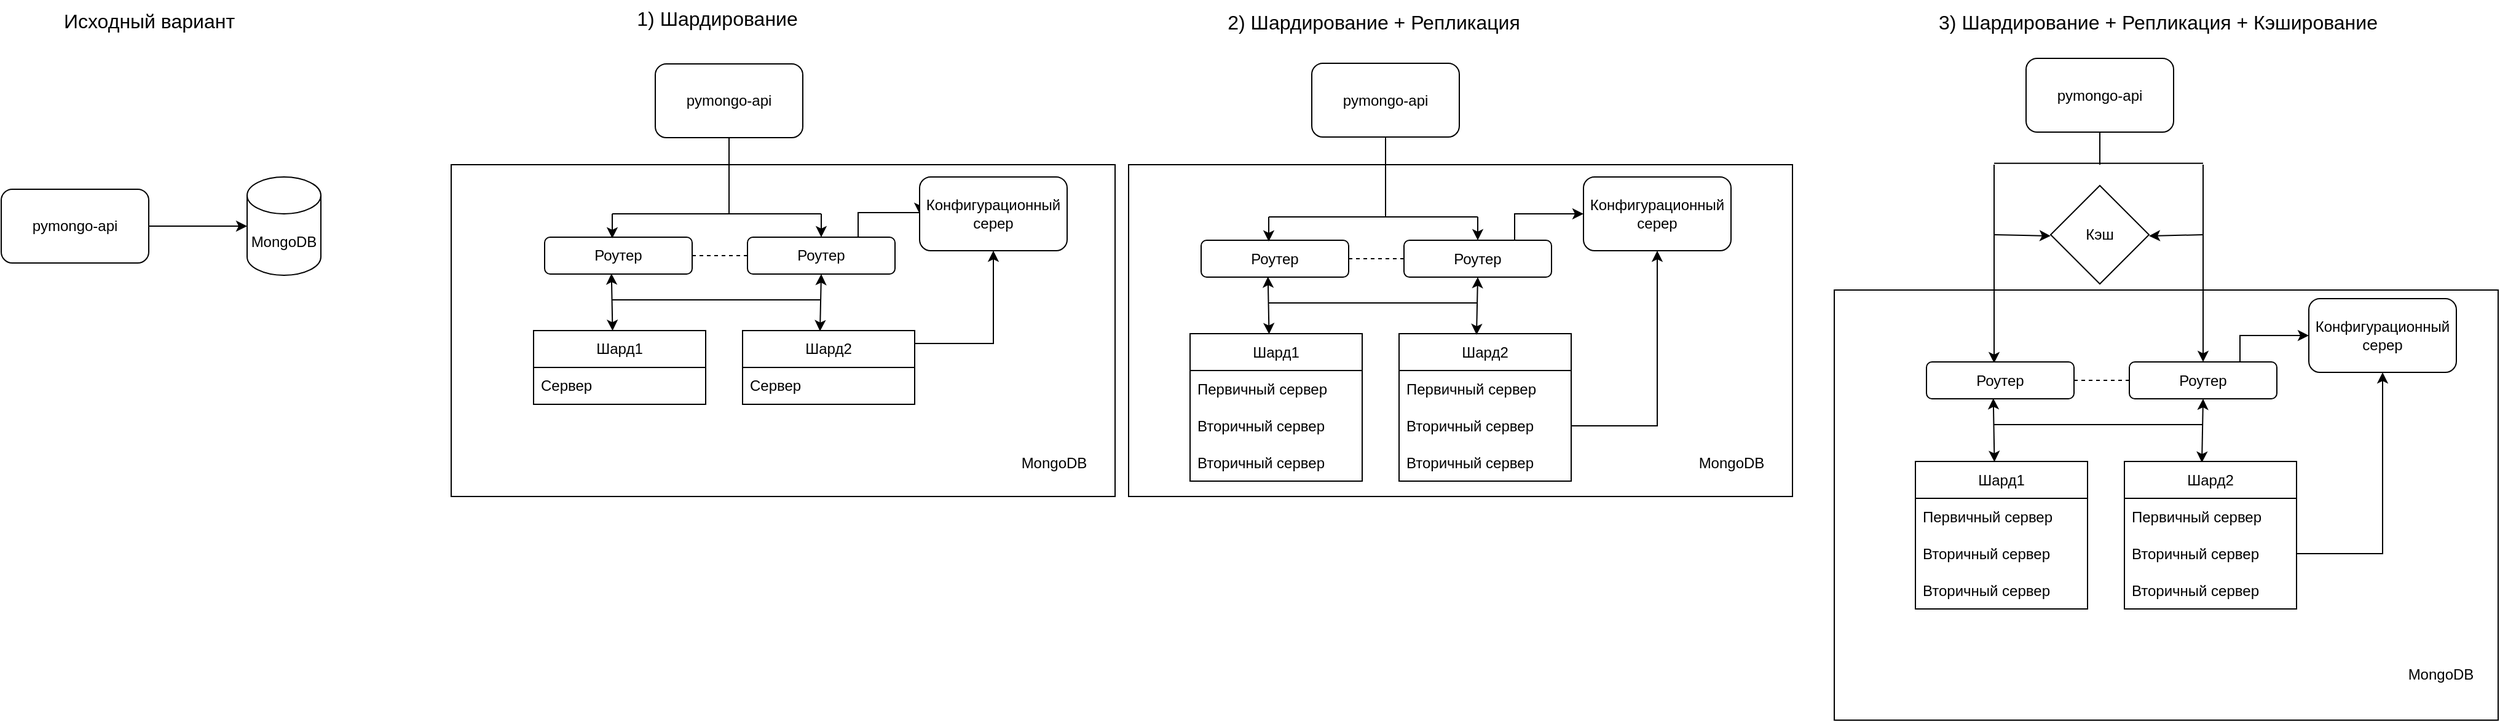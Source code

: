 <mxfile version="25.0.2">
  <diagram name="Page-1" id="-H_mtQnk-PTXWXPvYvuk">
    <mxGraphModel dx="1220" dy="731" grid="1" gridSize="10" guides="1" tooltips="1" connect="1" arrows="1" fold="1" page="1" pageScale="1" pageWidth="1169" pageHeight="827" math="0" shadow="0">
      <root>
        <mxCell id="0" />
        <mxCell id="1" parent="0" />
        <mxCell id="dd4mKdC5AhzpkrPQ3hBB-66" value="" style="rounded=0;whiteSpace=wrap;html=1;" vertex="1" parent="1">
          <mxGeometry x="1754" y="372" width="540" height="350" as="geometry" />
        </mxCell>
        <mxCell id="dd4mKdC5AhzpkrPQ3hBB-54" value="" style="rounded=0;whiteSpace=wrap;html=1;" vertex="1" parent="1">
          <mxGeometry x="629" y="270" width="540" height="270" as="geometry" />
        </mxCell>
        <mxCell id="dd4mKdC5AhzpkrPQ3hBB-55" value="MongoDB" style="text;html=1;align=center;verticalAlign=middle;resizable=0;points=[];autosize=1;strokeColor=none;fillColor=none;" vertex="1" parent="1">
          <mxGeometry x="1079" y="497.5" width="80" height="30" as="geometry" />
        </mxCell>
        <mxCell id="dd4mKdC5AhzpkrPQ3hBB-52" value="" style="rounded=0;whiteSpace=wrap;html=1;" vertex="1" parent="1">
          <mxGeometry x="1180" y="270" width="540" height="270" as="geometry" />
        </mxCell>
        <mxCell id="zA23MoTUsTF4_91t8viU-2" value="MongoDB" style="shape=cylinder3;whiteSpace=wrap;html=1;boundedLbl=1;backgroundOutline=1;size=15;" parent="1" vertex="1">
          <mxGeometry x="463" y="280" width="60" height="80" as="geometry" />
        </mxCell>
        <mxCell id="zA23MoTUsTF4_91t8viU-3" value="pymongo-api" style="rounded=1;whiteSpace=wrap;html=1;" parent="1" vertex="1">
          <mxGeometry x="263" y="290" width="120" height="60" as="geometry" />
        </mxCell>
        <mxCell id="zA23MoTUsTF4_91t8viU-4" style="edgeStyle=orthogonalEdgeStyle;rounded=0;orthogonalLoop=1;jettySize=auto;html=1;exitX=1;exitY=0.5;exitDx=0;exitDy=0;entryX=0;entryY=0.5;entryDx=0;entryDy=0;entryPerimeter=0;" parent="1" source="zA23MoTUsTF4_91t8viU-3" target="zA23MoTUsTF4_91t8viU-2" edge="1">
          <mxGeometry relative="1" as="geometry" />
        </mxCell>
        <mxCell id="dd4mKdC5AhzpkrPQ3hBB-1" value="&lt;span style=&quot;font-size: 16px;&quot;&gt;Исходный вариант&lt;/span&gt;" style="text;html=1;align=center;verticalAlign=middle;resizable=0;points=[];autosize=1;strokeColor=none;fillColor=none;" vertex="1" parent="1">
          <mxGeometry x="303" y="138" width="160" height="30" as="geometry" />
        </mxCell>
        <mxCell id="dd4mKdC5AhzpkrPQ3hBB-2" value="&lt;span style=&quot;font-size: 16px;&quot;&gt;1) Шардирование&lt;/span&gt;" style="text;html=1;align=center;verticalAlign=middle;resizable=0;points=[];autosize=1;strokeColor=none;fillColor=none;" vertex="1" parent="1">
          <mxGeometry x="770" y="136" width="150" height="30" as="geometry" />
        </mxCell>
        <mxCell id="dd4mKdC5AhzpkrPQ3hBB-24" style="edgeStyle=orthogonalEdgeStyle;rounded=0;orthogonalLoop=1;jettySize=auto;html=1;entryX=0;entryY=0.5;entryDx=0;entryDy=0;exitX=0.75;exitY=0;exitDx=0;exitDy=0;" edge="1" parent="1" source="dd4mKdC5AhzpkrPQ3hBB-5" target="dd4mKdC5AhzpkrPQ3hBB-15">
          <mxGeometry relative="1" as="geometry">
            <mxPoint x="960" y="270" as="sourcePoint" />
          </mxGeometry>
        </mxCell>
        <mxCell id="dd4mKdC5AhzpkrPQ3hBB-3" value="pymongo-api" style="rounded=1;whiteSpace=wrap;html=1;" vertex="1" parent="1">
          <mxGeometry x="795" y="188" width="120" height="60" as="geometry" />
        </mxCell>
        <mxCell id="dd4mKdC5AhzpkrPQ3hBB-4" value="Роутер" style="rounded=1;whiteSpace=wrap;html=1;" vertex="1" parent="1">
          <mxGeometry x="705" y="329" width="120" height="30" as="geometry" />
        </mxCell>
        <mxCell id="dd4mKdC5AhzpkrPQ3hBB-5" value="Роутер" style="rounded=1;whiteSpace=wrap;html=1;" vertex="1" parent="1">
          <mxGeometry x="870" y="329" width="120" height="30" as="geometry" />
        </mxCell>
        <mxCell id="dd4mKdC5AhzpkrPQ3hBB-6" value="Шард1" style="swimlane;fontStyle=0;childLayout=stackLayout;horizontal=1;startSize=30;horizontalStack=0;resizeParent=1;resizeParentMax=0;resizeLast=0;collapsible=1;marginBottom=0;whiteSpace=wrap;html=1;" vertex="1" parent="1">
          <mxGeometry x="696" y="405" width="140" height="60" as="geometry" />
        </mxCell>
        <mxCell id="dd4mKdC5AhzpkrPQ3hBB-9" value="Сервер" style="text;strokeColor=none;fillColor=none;align=left;verticalAlign=middle;spacingLeft=4;spacingRight=4;overflow=hidden;points=[[0,0.5],[1,0.5]];portConstraint=eastwest;rotatable=0;whiteSpace=wrap;html=1;" vertex="1" parent="dd4mKdC5AhzpkrPQ3hBB-6">
          <mxGeometry y="30" width="140" height="30" as="geometry" />
        </mxCell>
        <mxCell id="dd4mKdC5AhzpkrPQ3hBB-11" value="Шард2" style="swimlane;fontStyle=0;childLayout=stackLayout;horizontal=1;startSize=30;horizontalStack=0;resizeParent=1;resizeParentMax=0;resizeLast=0;collapsible=1;marginBottom=0;whiteSpace=wrap;html=1;" vertex="1" parent="1">
          <mxGeometry x="866" y="405" width="140" height="60" as="geometry" />
        </mxCell>
        <mxCell id="dd4mKdC5AhzpkrPQ3hBB-51" value="Сервер" style="text;strokeColor=none;fillColor=none;align=left;verticalAlign=middle;spacingLeft=4;spacingRight=4;overflow=hidden;points=[[0,0.5],[1,0.5]];portConstraint=eastwest;rotatable=0;whiteSpace=wrap;html=1;" vertex="1" parent="dd4mKdC5AhzpkrPQ3hBB-11">
          <mxGeometry y="30" width="140" height="30" as="geometry" />
        </mxCell>
        <mxCell id="dd4mKdC5AhzpkrPQ3hBB-15" value="Конфигурационный серер" style="rounded=1;whiteSpace=wrap;html=1;" vertex="1" parent="1">
          <mxGeometry x="1010" y="280" width="120" height="60" as="geometry" />
        </mxCell>
        <mxCell id="dd4mKdC5AhzpkrPQ3hBB-16" value="" style="endArrow=none;html=1;rounded=0;" edge="1" parent="1">
          <mxGeometry width="50" height="50" relative="1" as="geometry">
            <mxPoint x="760" y="310" as="sourcePoint" />
            <mxPoint x="930" y="310" as="targetPoint" />
          </mxGeometry>
        </mxCell>
        <mxCell id="dd4mKdC5AhzpkrPQ3hBB-17" value="" style="endArrow=none;dashed=1;html=1;rounded=0;exitX=1;exitY=0.5;exitDx=0;exitDy=0;entryX=0;entryY=0.5;entryDx=0;entryDy=0;" edge="1" parent="1" source="dd4mKdC5AhzpkrPQ3hBB-4" target="dd4mKdC5AhzpkrPQ3hBB-5">
          <mxGeometry width="50" height="50" relative="1" as="geometry">
            <mxPoint x="820" y="410" as="sourcePoint" />
            <mxPoint x="870" y="360" as="targetPoint" />
          </mxGeometry>
        </mxCell>
        <mxCell id="dd4mKdC5AhzpkrPQ3hBB-18" value="" style="endArrow=classic;html=1;rounded=0;" edge="1" parent="1" target="dd4mKdC5AhzpkrPQ3hBB-5">
          <mxGeometry width="50" height="50" relative="1" as="geometry">
            <mxPoint x="930" y="310" as="sourcePoint" />
            <mxPoint x="870" y="360" as="targetPoint" />
          </mxGeometry>
        </mxCell>
        <mxCell id="dd4mKdC5AhzpkrPQ3hBB-19" value="" style="endArrow=classic;html=1;rounded=0;" edge="1" parent="1">
          <mxGeometry width="50" height="50" relative="1" as="geometry">
            <mxPoint x="760" y="310" as="sourcePoint" />
            <mxPoint x="760" y="330" as="targetPoint" />
          </mxGeometry>
        </mxCell>
        <mxCell id="dd4mKdC5AhzpkrPQ3hBB-20" value="" style="endArrow=none;html=1;rounded=0;entryX=0.5;entryY=1;entryDx=0;entryDy=0;" edge="1" parent="1" target="dd4mKdC5AhzpkrPQ3hBB-3">
          <mxGeometry width="50" height="50" relative="1" as="geometry">
            <mxPoint x="855" y="310" as="sourcePoint" />
            <mxPoint x="870" y="360" as="targetPoint" />
          </mxGeometry>
        </mxCell>
        <mxCell id="dd4mKdC5AhzpkrPQ3hBB-22" style="edgeStyle=orthogonalEdgeStyle;rounded=0;orthogonalLoop=1;jettySize=auto;html=1;exitX=0.997;exitY=0.175;exitDx=0;exitDy=0;entryX=0.5;entryY=1;entryDx=0;entryDy=0;exitPerimeter=0;" edge="1" parent="1" source="dd4mKdC5AhzpkrPQ3hBB-11" target="dd4mKdC5AhzpkrPQ3hBB-15">
          <mxGeometry relative="1" as="geometry" />
        </mxCell>
        <mxCell id="dd4mKdC5AhzpkrPQ3hBB-25" value="" style="endArrow=classic;html=1;rounded=0;exitX=0.453;exitY=0.987;exitDx=0;exitDy=0;entryX=0.459;entryY=0.003;entryDx=0;entryDy=0;entryPerimeter=0;exitPerimeter=0;endFill=1;startArrow=classic;startFill=1;" edge="1" parent="1" source="dd4mKdC5AhzpkrPQ3hBB-4" target="dd4mKdC5AhzpkrPQ3hBB-6">
          <mxGeometry width="50" height="50" relative="1" as="geometry">
            <mxPoint x="820" y="410" as="sourcePoint" />
            <mxPoint x="765" y="400" as="targetPoint" />
          </mxGeometry>
        </mxCell>
        <mxCell id="dd4mKdC5AhzpkrPQ3hBB-26" value="" style="endArrow=classic;html=1;rounded=0;exitX=0.5;exitY=1;exitDx=0;exitDy=0;entryX=0.45;entryY=0.008;entryDx=0;entryDy=0;entryPerimeter=0;endFill=1;startArrow=classic;startFill=1;" edge="1" parent="1" source="dd4mKdC5AhzpkrPQ3hBB-5" target="dd4mKdC5AhzpkrPQ3hBB-11">
          <mxGeometry width="50" height="50" relative="1" as="geometry">
            <mxPoint x="820" y="410" as="sourcePoint" />
            <mxPoint x="870" y="360" as="targetPoint" />
          </mxGeometry>
        </mxCell>
        <mxCell id="dd4mKdC5AhzpkrPQ3hBB-27" value="" style="endArrow=none;html=1;rounded=0;" edge="1" parent="1">
          <mxGeometry width="50" height="50" relative="1" as="geometry">
            <mxPoint x="760" y="380" as="sourcePoint" />
            <mxPoint x="930" y="380" as="targetPoint" />
          </mxGeometry>
        </mxCell>
        <mxCell id="dd4mKdC5AhzpkrPQ3hBB-28" value="&lt;span style=&quot;font-size: 16px;&quot;&gt;2) Шардирование + Репликация&lt;/span&gt;" style="text;html=1;align=center;verticalAlign=middle;resizable=0;points=[];autosize=1;strokeColor=none;fillColor=none;" vertex="1" parent="1">
          <mxGeometry x="1249" y="138.5" width="260" height="30" as="geometry" />
        </mxCell>
        <mxCell id="dd4mKdC5AhzpkrPQ3hBB-29" style="edgeStyle=orthogonalEdgeStyle;rounded=0;orthogonalLoop=1;jettySize=auto;html=1;entryX=0;entryY=0.5;entryDx=0;entryDy=0;exitX=0.75;exitY=0;exitDx=0;exitDy=0;" edge="1" source="dd4mKdC5AhzpkrPQ3hBB-32" target="dd4mKdC5AhzpkrPQ3hBB-41" parent="1">
          <mxGeometry relative="1" as="geometry">
            <mxPoint x="1494" y="272.5" as="sourcePoint" />
          </mxGeometry>
        </mxCell>
        <mxCell id="dd4mKdC5AhzpkrPQ3hBB-30" value="pymongo-api" style="rounded=1;whiteSpace=wrap;html=1;" vertex="1" parent="1">
          <mxGeometry x="1329" y="187.5" width="120" height="60" as="geometry" />
        </mxCell>
        <mxCell id="dd4mKdC5AhzpkrPQ3hBB-31" value="Роутер" style="rounded=1;whiteSpace=wrap;html=1;" vertex="1" parent="1">
          <mxGeometry x="1239" y="331.5" width="120" height="30" as="geometry" />
        </mxCell>
        <mxCell id="dd4mKdC5AhzpkrPQ3hBB-32" value="Роутер" style="rounded=1;whiteSpace=wrap;html=1;" vertex="1" parent="1">
          <mxGeometry x="1404" y="331.5" width="120" height="30" as="geometry" />
        </mxCell>
        <mxCell id="dd4mKdC5AhzpkrPQ3hBB-33" value="Шард1" style="swimlane;fontStyle=0;childLayout=stackLayout;horizontal=1;startSize=30;horizontalStack=0;resizeParent=1;resizeParentMax=0;resizeLast=0;collapsible=1;marginBottom=0;whiteSpace=wrap;html=1;" vertex="1" parent="1">
          <mxGeometry x="1230" y="407.5" width="140" height="120" as="geometry" />
        </mxCell>
        <mxCell id="dd4mKdC5AhzpkrPQ3hBB-34" value="Первичный сервер" style="text;strokeColor=none;fillColor=none;align=left;verticalAlign=middle;spacingLeft=4;spacingRight=4;overflow=hidden;points=[[0,0.5],[1,0.5]];portConstraint=eastwest;rotatable=0;whiteSpace=wrap;html=1;" vertex="1" parent="dd4mKdC5AhzpkrPQ3hBB-33">
          <mxGeometry y="30" width="140" height="30" as="geometry" />
        </mxCell>
        <mxCell id="dd4mKdC5AhzpkrPQ3hBB-35" value="Вторичный сервер" style="text;strokeColor=none;fillColor=none;align=left;verticalAlign=middle;spacingLeft=4;spacingRight=4;overflow=hidden;points=[[0,0.5],[1,0.5]];portConstraint=eastwest;rotatable=0;whiteSpace=wrap;html=1;" vertex="1" parent="dd4mKdC5AhzpkrPQ3hBB-33">
          <mxGeometry y="60" width="140" height="30" as="geometry" />
        </mxCell>
        <mxCell id="dd4mKdC5AhzpkrPQ3hBB-36" value="Вторичный сервер" style="text;strokeColor=none;fillColor=none;align=left;verticalAlign=middle;spacingLeft=4;spacingRight=4;overflow=hidden;points=[[0,0.5],[1,0.5]];portConstraint=eastwest;rotatable=0;whiteSpace=wrap;html=1;" vertex="1" parent="dd4mKdC5AhzpkrPQ3hBB-33">
          <mxGeometry y="90" width="140" height="30" as="geometry" />
        </mxCell>
        <mxCell id="dd4mKdC5AhzpkrPQ3hBB-37" value="Шард2" style="swimlane;fontStyle=0;childLayout=stackLayout;horizontal=1;startSize=30;horizontalStack=0;resizeParent=1;resizeParentMax=0;resizeLast=0;collapsible=1;marginBottom=0;whiteSpace=wrap;html=1;" vertex="1" parent="1">
          <mxGeometry x="1400" y="407.5" width="140" height="120" as="geometry" />
        </mxCell>
        <mxCell id="dd4mKdC5AhzpkrPQ3hBB-38" value="Первичный сервер" style="text;strokeColor=none;fillColor=none;align=left;verticalAlign=middle;spacingLeft=4;spacingRight=4;overflow=hidden;points=[[0,0.5],[1,0.5]];portConstraint=eastwest;rotatable=0;whiteSpace=wrap;html=1;" vertex="1" parent="dd4mKdC5AhzpkrPQ3hBB-37">
          <mxGeometry y="30" width="140" height="30" as="geometry" />
        </mxCell>
        <mxCell id="dd4mKdC5AhzpkrPQ3hBB-39" value="Вторичный сервер" style="text;strokeColor=none;fillColor=none;align=left;verticalAlign=middle;spacingLeft=4;spacingRight=4;overflow=hidden;points=[[0,0.5],[1,0.5]];portConstraint=eastwest;rotatable=0;whiteSpace=wrap;html=1;" vertex="1" parent="dd4mKdC5AhzpkrPQ3hBB-37">
          <mxGeometry y="60" width="140" height="30" as="geometry" />
        </mxCell>
        <mxCell id="dd4mKdC5AhzpkrPQ3hBB-40" value="Вторичный сервер" style="text;strokeColor=none;fillColor=none;align=left;verticalAlign=middle;spacingLeft=4;spacingRight=4;overflow=hidden;points=[[0,0.5],[1,0.5]];portConstraint=eastwest;rotatable=0;whiteSpace=wrap;html=1;" vertex="1" parent="dd4mKdC5AhzpkrPQ3hBB-37">
          <mxGeometry y="90" width="140" height="30" as="geometry" />
        </mxCell>
        <mxCell id="dd4mKdC5AhzpkrPQ3hBB-41" value="Конфигурационный серер" style="rounded=1;whiteSpace=wrap;html=1;" vertex="1" parent="1">
          <mxGeometry x="1550" y="280" width="120" height="60" as="geometry" />
        </mxCell>
        <mxCell id="dd4mKdC5AhzpkrPQ3hBB-42" value="" style="endArrow=none;html=1;rounded=0;" edge="1" parent="1">
          <mxGeometry width="50" height="50" relative="1" as="geometry">
            <mxPoint x="1294" y="312.5" as="sourcePoint" />
            <mxPoint x="1464" y="312.5" as="targetPoint" />
          </mxGeometry>
        </mxCell>
        <mxCell id="dd4mKdC5AhzpkrPQ3hBB-43" value="" style="endArrow=none;dashed=1;html=1;rounded=0;exitX=1;exitY=0.5;exitDx=0;exitDy=0;entryX=0;entryY=0.5;entryDx=0;entryDy=0;" edge="1" source="dd4mKdC5AhzpkrPQ3hBB-31" target="dd4mKdC5AhzpkrPQ3hBB-32" parent="1">
          <mxGeometry width="50" height="50" relative="1" as="geometry">
            <mxPoint x="1354" y="412.5" as="sourcePoint" />
            <mxPoint x="1404" y="362.5" as="targetPoint" />
          </mxGeometry>
        </mxCell>
        <mxCell id="dd4mKdC5AhzpkrPQ3hBB-44" value="" style="endArrow=classic;html=1;rounded=0;" edge="1" target="dd4mKdC5AhzpkrPQ3hBB-32" parent="1">
          <mxGeometry width="50" height="50" relative="1" as="geometry">
            <mxPoint x="1464" y="312.5" as="sourcePoint" />
            <mxPoint x="1404" y="362.5" as="targetPoint" />
          </mxGeometry>
        </mxCell>
        <mxCell id="dd4mKdC5AhzpkrPQ3hBB-45" value="" style="endArrow=classic;html=1;rounded=0;" edge="1" parent="1">
          <mxGeometry width="50" height="50" relative="1" as="geometry">
            <mxPoint x="1294" y="312.5" as="sourcePoint" />
            <mxPoint x="1294" y="332.5" as="targetPoint" />
          </mxGeometry>
        </mxCell>
        <mxCell id="dd4mKdC5AhzpkrPQ3hBB-46" value="" style="endArrow=none;html=1;rounded=0;entryX=0.5;entryY=1;entryDx=0;entryDy=0;" edge="1" target="dd4mKdC5AhzpkrPQ3hBB-30" parent="1">
          <mxGeometry width="50" height="50" relative="1" as="geometry">
            <mxPoint x="1389" y="312.5" as="sourcePoint" />
            <mxPoint x="1404" y="362.5" as="targetPoint" />
          </mxGeometry>
        </mxCell>
        <mxCell id="dd4mKdC5AhzpkrPQ3hBB-47" style="edgeStyle=orthogonalEdgeStyle;rounded=0;orthogonalLoop=1;jettySize=auto;html=1;exitX=1;exitY=0.5;exitDx=0;exitDy=0;entryX=0.5;entryY=1;entryDx=0;entryDy=0;" edge="1" source="dd4mKdC5AhzpkrPQ3hBB-39" target="dd4mKdC5AhzpkrPQ3hBB-41" parent="1">
          <mxGeometry relative="1" as="geometry" />
        </mxCell>
        <mxCell id="dd4mKdC5AhzpkrPQ3hBB-48" value="" style="endArrow=classic;html=1;rounded=0;exitX=0.453;exitY=0.987;exitDx=0;exitDy=0;entryX=0.459;entryY=0.003;entryDx=0;entryDy=0;entryPerimeter=0;exitPerimeter=0;endFill=1;startArrow=classic;startFill=1;" edge="1" source="dd4mKdC5AhzpkrPQ3hBB-31" target="dd4mKdC5AhzpkrPQ3hBB-33" parent="1">
          <mxGeometry width="50" height="50" relative="1" as="geometry">
            <mxPoint x="1354" y="412.5" as="sourcePoint" />
            <mxPoint x="1299" y="402.5" as="targetPoint" />
          </mxGeometry>
        </mxCell>
        <mxCell id="dd4mKdC5AhzpkrPQ3hBB-49" value="" style="endArrow=classic;html=1;rounded=0;exitX=0.5;exitY=1;exitDx=0;exitDy=0;entryX=0.45;entryY=0.008;entryDx=0;entryDy=0;entryPerimeter=0;endFill=1;startArrow=classic;startFill=1;" edge="1" source="dd4mKdC5AhzpkrPQ3hBB-32" target="dd4mKdC5AhzpkrPQ3hBB-37" parent="1">
          <mxGeometry width="50" height="50" relative="1" as="geometry">
            <mxPoint x="1354" y="412.5" as="sourcePoint" />
            <mxPoint x="1404" y="362.5" as="targetPoint" />
          </mxGeometry>
        </mxCell>
        <mxCell id="dd4mKdC5AhzpkrPQ3hBB-50" value="" style="endArrow=none;html=1;rounded=0;" edge="1" parent="1">
          <mxGeometry width="50" height="50" relative="1" as="geometry">
            <mxPoint x="1294" y="382.5" as="sourcePoint" />
            <mxPoint x="1464" y="382.5" as="targetPoint" />
          </mxGeometry>
        </mxCell>
        <mxCell id="dd4mKdC5AhzpkrPQ3hBB-53" value="MongoDB" style="text;html=1;align=center;verticalAlign=middle;resizable=0;points=[];autosize=1;strokeColor=none;fillColor=none;" vertex="1" parent="1">
          <mxGeometry x="1630" y="497.5" width="80" height="30" as="geometry" />
        </mxCell>
        <mxCell id="dd4mKdC5AhzpkrPQ3hBB-56" style="edgeStyle=orthogonalEdgeStyle;rounded=0;orthogonalLoop=1;jettySize=auto;html=1;entryX=0;entryY=0.5;entryDx=0;entryDy=0;exitX=0.75;exitY=0;exitDx=0;exitDy=0;" edge="1" source="dd4mKdC5AhzpkrPQ3hBB-70" target="dd4mKdC5AhzpkrPQ3hBB-79" parent="1">
          <mxGeometry relative="1" as="geometry">
            <mxPoint x="2084" y="371.5" as="sourcePoint" />
          </mxGeometry>
        </mxCell>
        <mxCell id="dd4mKdC5AhzpkrPQ3hBB-57" value="" style="endArrow=none;html=1;rounded=0;" edge="1" parent="1">
          <mxGeometry width="50" height="50" relative="1" as="geometry">
            <mxPoint x="1884" y="268.82" as="sourcePoint" />
            <mxPoint x="2054" y="268.82" as="targetPoint" />
          </mxGeometry>
        </mxCell>
        <mxCell id="dd4mKdC5AhzpkrPQ3hBB-58" value="" style="endArrow=none;dashed=1;html=1;rounded=0;exitX=1;exitY=0.5;exitDx=0;exitDy=0;entryX=0;entryY=0.5;entryDx=0;entryDy=0;" edge="1" source="dd4mKdC5AhzpkrPQ3hBB-69" target="dd4mKdC5AhzpkrPQ3hBB-70" parent="1">
          <mxGeometry width="50" height="50" relative="1" as="geometry">
            <mxPoint x="1944" y="511.5" as="sourcePoint" />
            <mxPoint x="1994" y="461.5" as="targetPoint" />
          </mxGeometry>
        </mxCell>
        <mxCell id="dd4mKdC5AhzpkrPQ3hBB-59" value="" style="endArrow=classic;html=1;rounded=0;" edge="1" target="dd4mKdC5AhzpkrPQ3hBB-70" parent="1">
          <mxGeometry width="50" height="50" relative="1" as="geometry">
            <mxPoint x="2054" y="270" as="sourcePoint" />
            <mxPoint x="1994" y="461.5" as="targetPoint" />
          </mxGeometry>
        </mxCell>
        <mxCell id="dd4mKdC5AhzpkrPQ3hBB-60" value="" style="endArrow=classic;html=1;rounded=0;" edge="1" parent="1">
          <mxGeometry width="50" height="50" relative="1" as="geometry">
            <mxPoint x="1884" y="270" as="sourcePoint" />
            <mxPoint x="1884" y="431.5" as="targetPoint" />
          </mxGeometry>
        </mxCell>
        <mxCell id="dd4mKdC5AhzpkrPQ3hBB-61" value="" style="endArrow=none;html=1;rounded=0;entryX=0.5;entryY=1;entryDx=0;entryDy=0;" edge="1" target="dd4mKdC5AhzpkrPQ3hBB-68" parent="1">
          <mxGeometry width="50" height="50" relative="1" as="geometry">
            <mxPoint x="1970" y="270" as="sourcePoint" />
            <mxPoint x="1994" y="362.5" as="targetPoint" />
          </mxGeometry>
        </mxCell>
        <mxCell id="dd4mKdC5AhzpkrPQ3hBB-62" style="edgeStyle=orthogonalEdgeStyle;rounded=0;orthogonalLoop=1;jettySize=auto;html=1;exitX=1;exitY=0.5;exitDx=0;exitDy=0;entryX=0.5;entryY=1;entryDx=0;entryDy=0;" edge="1" source="dd4mKdC5AhzpkrPQ3hBB-77" target="dd4mKdC5AhzpkrPQ3hBB-79" parent="1">
          <mxGeometry relative="1" as="geometry" />
        </mxCell>
        <mxCell id="dd4mKdC5AhzpkrPQ3hBB-63" value="" style="endArrow=classic;html=1;rounded=0;exitX=0.453;exitY=0.987;exitDx=0;exitDy=0;entryX=0.459;entryY=0.003;entryDx=0;entryDy=0;entryPerimeter=0;exitPerimeter=0;endFill=1;startArrow=classic;startFill=1;" edge="1" source="dd4mKdC5AhzpkrPQ3hBB-69" target="dd4mKdC5AhzpkrPQ3hBB-71" parent="1">
          <mxGeometry width="50" height="50" relative="1" as="geometry">
            <mxPoint x="1944" y="412.5" as="sourcePoint" />
            <mxPoint x="1889" y="402.5" as="targetPoint" />
          </mxGeometry>
        </mxCell>
        <mxCell id="dd4mKdC5AhzpkrPQ3hBB-64" value="" style="endArrow=classic;html=1;rounded=0;exitX=0.5;exitY=1;exitDx=0;exitDy=0;entryX=0.45;entryY=0.008;entryDx=0;entryDy=0;entryPerimeter=0;endFill=1;startArrow=classic;startFill=1;" edge="1" source="dd4mKdC5AhzpkrPQ3hBB-70" target="dd4mKdC5AhzpkrPQ3hBB-75" parent="1">
          <mxGeometry width="50" height="50" relative="1" as="geometry">
            <mxPoint x="1944" y="412.5" as="sourcePoint" />
            <mxPoint x="1994" y="362.5" as="targetPoint" />
          </mxGeometry>
        </mxCell>
        <mxCell id="dd4mKdC5AhzpkrPQ3hBB-65" value="" style="endArrow=none;html=1;rounded=0;" edge="1" parent="1">
          <mxGeometry width="50" height="50" relative="1" as="geometry">
            <mxPoint x="1884" y="481.5" as="sourcePoint" />
            <mxPoint x="2054" y="481.5" as="targetPoint" />
          </mxGeometry>
        </mxCell>
        <mxCell id="dd4mKdC5AhzpkrPQ3hBB-67" value="&lt;span style=&quot;font-size: 16px;&quot;&gt;3) Шардирование + Репликация + Кэширование&lt;/span&gt;" style="text;html=1;align=center;verticalAlign=middle;resizable=0;points=[];autosize=1;strokeColor=none;fillColor=none;" vertex="1" parent="1">
          <mxGeometry x="1827" y="138.5" width="380" height="30" as="geometry" />
        </mxCell>
        <mxCell id="dd4mKdC5AhzpkrPQ3hBB-68" value="pymongo-api" style="rounded=1;whiteSpace=wrap;html=1;" vertex="1" parent="1">
          <mxGeometry x="1910" y="183.5" width="120" height="60" as="geometry" />
        </mxCell>
        <mxCell id="dd4mKdC5AhzpkrPQ3hBB-69" value="Роутер" style="rounded=1;whiteSpace=wrap;html=1;" vertex="1" parent="1">
          <mxGeometry x="1829" y="430.5" width="120" height="30" as="geometry" />
        </mxCell>
        <mxCell id="dd4mKdC5AhzpkrPQ3hBB-70" value="Роутер" style="rounded=1;whiteSpace=wrap;html=1;" vertex="1" parent="1">
          <mxGeometry x="1994" y="430.5" width="120" height="30" as="geometry" />
        </mxCell>
        <mxCell id="dd4mKdC5AhzpkrPQ3hBB-71" value="Шард1" style="swimlane;fontStyle=0;childLayout=stackLayout;horizontal=1;startSize=30;horizontalStack=0;resizeParent=1;resizeParentMax=0;resizeLast=0;collapsible=1;marginBottom=0;whiteSpace=wrap;html=1;" vertex="1" parent="1">
          <mxGeometry x="1820" y="511.5" width="140" height="120" as="geometry" />
        </mxCell>
        <mxCell id="dd4mKdC5AhzpkrPQ3hBB-72" value="Первичный сервер" style="text;strokeColor=none;fillColor=none;align=left;verticalAlign=middle;spacingLeft=4;spacingRight=4;overflow=hidden;points=[[0,0.5],[1,0.5]];portConstraint=eastwest;rotatable=0;whiteSpace=wrap;html=1;" vertex="1" parent="dd4mKdC5AhzpkrPQ3hBB-71">
          <mxGeometry y="30" width="140" height="30" as="geometry" />
        </mxCell>
        <mxCell id="dd4mKdC5AhzpkrPQ3hBB-73" value="Вторичный сервер" style="text;strokeColor=none;fillColor=none;align=left;verticalAlign=middle;spacingLeft=4;spacingRight=4;overflow=hidden;points=[[0,0.5],[1,0.5]];portConstraint=eastwest;rotatable=0;whiteSpace=wrap;html=1;" vertex="1" parent="dd4mKdC5AhzpkrPQ3hBB-71">
          <mxGeometry y="60" width="140" height="30" as="geometry" />
        </mxCell>
        <mxCell id="dd4mKdC5AhzpkrPQ3hBB-74" value="Вторичный сервер" style="text;strokeColor=none;fillColor=none;align=left;verticalAlign=middle;spacingLeft=4;spacingRight=4;overflow=hidden;points=[[0,0.5],[1,0.5]];portConstraint=eastwest;rotatable=0;whiteSpace=wrap;html=1;" vertex="1" parent="dd4mKdC5AhzpkrPQ3hBB-71">
          <mxGeometry y="90" width="140" height="30" as="geometry" />
        </mxCell>
        <mxCell id="dd4mKdC5AhzpkrPQ3hBB-75" value="Шард2" style="swimlane;fontStyle=0;childLayout=stackLayout;horizontal=1;startSize=30;horizontalStack=0;resizeParent=1;resizeParentMax=0;resizeLast=0;collapsible=1;marginBottom=0;whiteSpace=wrap;html=1;" vertex="1" parent="1">
          <mxGeometry x="1990" y="511.5" width="140" height="120" as="geometry" />
        </mxCell>
        <mxCell id="dd4mKdC5AhzpkrPQ3hBB-76" value="Первичный сервер" style="text;strokeColor=none;fillColor=none;align=left;verticalAlign=middle;spacingLeft=4;spacingRight=4;overflow=hidden;points=[[0,0.5],[1,0.5]];portConstraint=eastwest;rotatable=0;whiteSpace=wrap;html=1;" vertex="1" parent="dd4mKdC5AhzpkrPQ3hBB-75">
          <mxGeometry y="30" width="140" height="30" as="geometry" />
        </mxCell>
        <mxCell id="dd4mKdC5AhzpkrPQ3hBB-77" value="Вторичный сервер" style="text;strokeColor=none;fillColor=none;align=left;verticalAlign=middle;spacingLeft=4;spacingRight=4;overflow=hidden;points=[[0,0.5],[1,0.5]];portConstraint=eastwest;rotatable=0;whiteSpace=wrap;html=1;" vertex="1" parent="dd4mKdC5AhzpkrPQ3hBB-75">
          <mxGeometry y="60" width="140" height="30" as="geometry" />
        </mxCell>
        <mxCell id="dd4mKdC5AhzpkrPQ3hBB-78" value="Вторичный сервер" style="text;strokeColor=none;fillColor=none;align=left;verticalAlign=middle;spacingLeft=4;spacingRight=4;overflow=hidden;points=[[0,0.5],[1,0.5]];portConstraint=eastwest;rotatable=0;whiteSpace=wrap;html=1;" vertex="1" parent="dd4mKdC5AhzpkrPQ3hBB-75">
          <mxGeometry y="90" width="140" height="30" as="geometry" />
        </mxCell>
        <mxCell id="dd4mKdC5AhzpkrPQ3hBB-79" value="Конфигурационный серер" style="rounded=1;whiteSpace=wrap;html=1;" vertex="1" parent="1">
          <mxGeometry x="2140" y="379" width="120" height="60" as="geometry" />
        </mxCell>
        <mxCell id="dd4mKdC5AhzpkrPQ3hBB-80" value="MongoDB" style="text;html=1;align=center;verticalAlign=middle;resizable=0;points=[];autosize=1;strokeColor=none;fillColor=none;" vertex="1" parent="1">
          <mxGeometry x="2207" y="670" width="80" height="30" as="geometry" />
        </mxCell>
        <mxCell id="dd4mKdC5AhzpkrPQ3hBB-81" value="Кэш" style="rhombus;whiteSpace=wrap;html=1;" vertex="1" parent="1">
          <mxGeometry x="1930" y="287" width="80" height="80" as="geometry" />
        </mxCell>
        <mxCell id="dd4mKdC5AhzpkrPQ3hBB-83" value="" style="endArrow=none;html=1;rounded=0;startArrow=classic;startFill=1;" edge="1" parent="1">
          <mxGeometry width="50" height="50" relative="1" as="geometry">
            <mxPoint x="2010" y="328" as="sourcePoint" />
            <mxPoint x="2054" y="327" as="targetPoint" />
          </mxGeometry>
        </mxCell>
        <mxCell id="dd4mKdC5AhzpkrPQ3hBB-84" value="" style="endArrow=classic;html=1;rounded=0;" edge="1" parent="1">
          <mxGeometry width="50" height="50" relative="1" as="geometry">
            <mxPoint x="1884" y="327" as="sourcePoint" />
            <mxPoint x="1930" y="328" as="targetPoint" />
          </mxGeometry>
        </mxCell>
      </root>
    </mxGraphModel>
  </diagram>
</mxfile>
